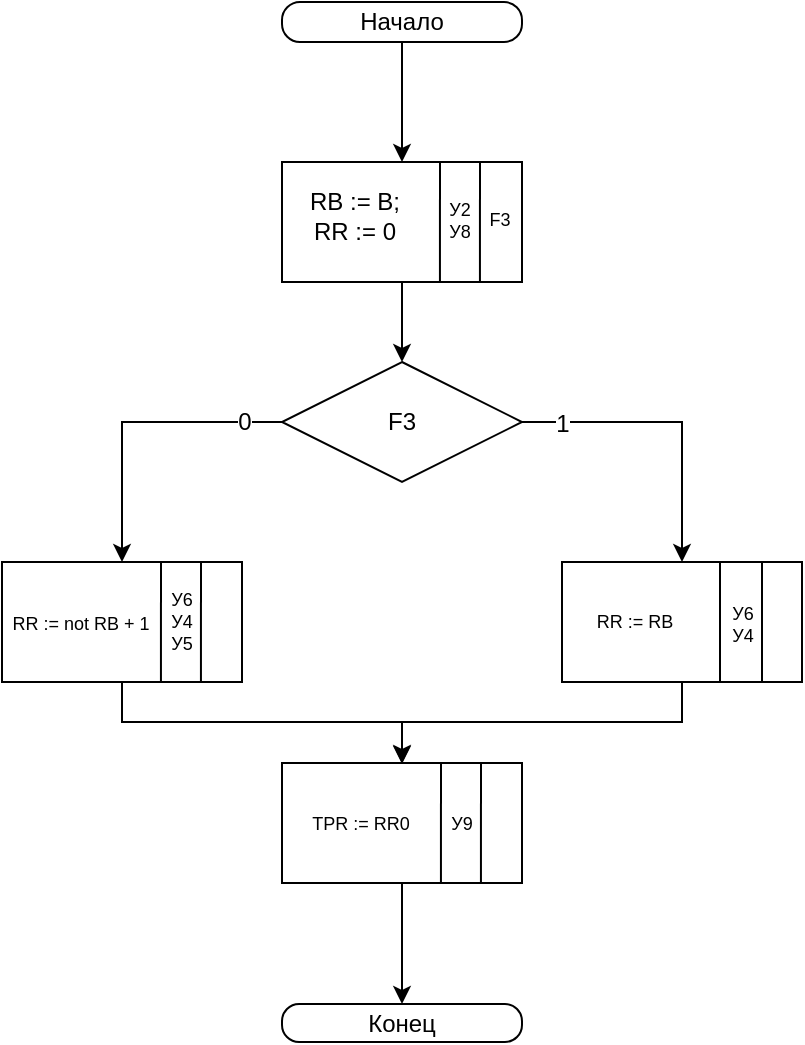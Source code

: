 <mxfile version="12.4.2" type="device" pages="1"><diagram id="ino8X07yagJUm5cUdguc" name="Page-1"><mxGraphModel dx="1024" dy="592" grid="1" gridSize="10" guides="1" tooltips="1" connect="1" arrows="1" fold="1" page="1" pageScale="1" pageWidth="827" pageHeight="1169" math="0" shadow="0"><root><mxCell id="0"/><mxCell id="1" parent="0"/><mxCell id="_YIfg3i4x5maGK3U4gLa-12" style="edgeStyle=orthogonalEdgeStyle;rounded=0;orthogonalLoop=1;jettySize=auto;html=1;exitX=0.5;exitY=1;exitDx=0;exitDy=0;entryX=0.5;entryY=0;entryDx=0;entryDy=0;" parent="1" source="_YIfg3i4x5maGK3U4gLa-1" target="_YIfg3i4x5maGK3U4gLa-3" edge="1"><mxGeometry relative="1" as="geometry"/></mxCell><mxCell id="_YIfg3i4x5maGK3U4gLa-1" value="Начало" style="rounded=1;whiteSpace=wrap;html=1;imageHeight=24;arcSize=45;" parent="1" vertex="1"><mxGeometry x="360" y="90" width="120" height="20" as="geometry"/></mxCell><mxCell id="_YIfg3i4x5maGK3U4gLa-2" value="Конец" style="rounded=1;whiteSpace=wrap;html=1;arcSize=45;" parent="1" vertex="1"><mxGeometry x="360" y="591" width="120" height="19" as="geometry"/></mxCell><mxCell id="_YIfg3i4x5maGK3U4gLa-11" style="edgeStyle=orthogonalEdgeStyle;rounded=0;orthogonalLoop=1;jettySize=auto;html=1;exitX=0.5;exitY=1;exitDx=0;exitDy=0;entryX=0.5;entryY=0;entryDx=0;entryDy=0;" parent="1" source="_YIfg3i4x5maGK3U4gLa-3" target="_YIfg3i4x5maGK3U4gLa-9" edge="1"><mxGeometry relative="1" as="geometry"/></mxCell><mxCell id="_YIfg3i4x5maGK3U4gLa-3" value="" style="rounded=0;whiteSpace=wrap;html=1;" parent="1" vertex="1"><mxGeometry x="360" y="170" width="120" height="60" as="geometry"/></mxCell><mxCell id="_YIfg3i4x5maGK3U4gLa-4" value="" style="endArrow=none;html=1;exitX=0.583;exitY=1;exitDx=0;exitDy=0;exitPerimeter=0;" parent="1" edge="1"><mxGeometry width="50" height="50" relative="1" as="geometry"><mxPoint x="438.96" y="230" as="sourcePoint"/><mxPoint x="439" y="170" as="targetPoint"/></mxGeometry></mxCell><mxCell id="_YIfg3i4x5maGK3U4gLa-5" value="" style="endArrow=none;html=1;exitX=0.583;exitY=1;exitDx=0;exitDy=0;exitPerimeter=0;" parent="1" edge="1"><mxGeometry width="50" height="50" relative="1" as="geometry"><mxPoint x="458.96" y="230" as="sourcePoint"/><mxPoint x="459" y="170" as="targetPoint"/></mxGeometry></mxCell><mxCell id="_YIfg3i4x5maGK3U4gLa-6" value="RB := B;&lt;br&gt;RR := 0" style="text;html=1;strokeColor=none;fillColor=none;align=center;verticalAlign=middle;whiteSpace=wrap;rounded=0;" parent="1" vertex="1"><mxGeometry x="360" y="173" width="73" height="48" as="geometry"/></mxCell><mxCell id="_YIfg3i4x5maGK3U4gLa-7" value="У2&lt;br&gt;&lt;div&gt;У8&lt;/div&gt;" style="text;html=1;strokeColor=none;fillColor=none;align=center;verticalAlign=middle;whiteSpace=wrap;rounded=0;fontSize=9;" parent="1" vertex="1"><mxGeometry x="444" y="189" width="10" height="20" as="geometry"/></mxCell><mxCell id="_YIfg3i4x5maGK3U4gLa-8" value="F3" style="text;html=1;strokeColor=none;fillColor=none;align=center;verticalAlign=middle;whiteSpace=wrap;rounded=0;fontSize=9;" parent="1" vertex="1"><mxGeometry x="464" y="189" width="10" height="20" as="geometry"/></mxCell><mxCell id="_YIfg3i4x5maGK3U4gLa-14" style="edgeStyle=orthogonalEdgeStyle;rounded=0;orthogonalLoop=1;jettySize=auto;html=1;exitX=0;exitY=0.5;exitDx=0;exitDy=0;entryX=0.5;entryY=0;entryDx=0;entryDy=0;" parent="1" source="_YIfg3i4x5maGK3U4gLa-9" target="_YIfg3i4x5maGK3U4gLa-24" edge="1"><mxGeometry relative="1" as="geometry"><Array as="points"><mxPoint x="280" y="300"/></Array><mxPoint x="420" y="370" as="targetPoint"/></mxGeometry></mxCell><mxCell id="_YIfg3i4x5maGK3U4gLa-36" value="0" style="text;html=1;align=center;verticalAlign=middle;resizable=0;points=[];;labelBackgroundColor=#ffffff;" parent="_YIfg3i4x5maGK3U4gLa-14" vertex="1" connectable="0"><mxGeometry x="-0.512" y="1" relative="1" as="geometry"><mxPoint x="17" y="-1" as="offset"/></mxGeometry></mxCell><mxCell id="_YIfg3i4x5maGK3U4gLa-22" style="edgeStyle=orthogonalEdgeStyle;rounded=0;orthogonalLoop=1;jettySize=auto;html=1;exitX=1;exitY=0.5;exitDx=0;exitDy=0;jumpSize=6;entryX=0.5;entryY=0;entryDx=0;entryDy=0;" parent="1" source="_YIfg3i4x5maGK3U4gLa-9" target="_YIfg3i4x5maGK3U4gLa-17" edge="1"><mxGeometry relative="1" as="geometry"><Array as="points"><mxPoint x="560" y="300"/></Array><mxPoint x="580" y="420" as="targetPoint"/></mxGeometry></mxCell><mxCell id="_YIfg3i4x5maGK3U4gLa-35" value="1" style="text;html=1;align=center;verticalAlign=middle;resizable=0;points=[];;labelBackgroundColor=#ffffff;" parent="_YIfg3i4x5maGK3U4gLa-22" vertex="1" connectable="0"><mxGeometry x="0.15" relative="1" as="geometry"><mxPoint x="-60" y="-6" as="offset"/></mxGeometry></mxCell><mxCell id="_YIfg3i4x5maGK3U4gLa-9" value="F3" style="rhombus;whiteSpace=wrap;html=1;" parent="1" vertex="1"><mxGeometry x="360" y="270" width="120" height="60" as="geometry"/></mxCell><mxCell id="mm2yy1tvn-SzPlEQDEvn-9" style="edgeStyle=orthogonalEdgeStyle;rounded=0;orthogonalLoop=1;jettySize=auto;html=1;entryX=0.5;entryY=0;entryDx=0;entryDy=0;fontSize=11;" parent="1" source="_YIfg3i4x5maGK3U4gLa-17" target="mm2yy1tvn-SzPlEQDEvn-2" edge="1"><mxGeometry relative="1" as="geometry"><Array as="points"><mxPoint x="560" y="450"/><mxPoint x="420" y="450"/></Array></mxGeometry></mxCell><mxCell id="_YIfg3i4x5maGK3U4gLa-17" value="" style="rounded=0;whiteSpace=wrap;html=1;" parent="1" vertex="1"><mxGeometry x="500" y="370" width="120" height="60" as="geometry"/></mxCell><mxCell id="_YIfg3i4x5maGK3U4gLa-18" value="" style="endArrow=none;html=1;" parent="1" edge="1"><mxGeometry width="50" height="50" relative="1" as="geometry"><mxPoint x="579" y="370" as="sourcePoint"/><mxPoint x="579" y="430" as="targetPoint"/></mxGeometry></mxCell><mxCell id="_YIfg3i4x5maGK3U4gLa-19" value="" style="endArrow=none;html=1;" parent="1" edge="1"><mxGeometry width="50" height="50" relative="1" as="geometry"><mxPoint x="600" y="430" as="sourcePoint"/><mxPoint x="600" y="370" as="targetPoint"/></mxGeometry></mxCell><mxCell id="_YIfg3i4x5maGK3U4gLa-21" value="У6&lt;br&gt;У4" style="text;html=1;strokeColor=none;fillColor=none;align=center;verticalAlign=middle;whiteSpace=wrap;rounded=0;fontSize=9;" parent="1" vertex="1"><mxGeometry x="583" y="390.5" width="15" height="20" as="geometry"/></mxCell><mxCell id="mm2yy1tvn-SzPlEQDEvn-10" style="edgeStyle=orthogonalEdgeStyle;rounded=0;orthogonalLoop=1;jettySize=auto;html=1;fontSize=11;" parent="1" source="_YIfg3i4x5maGK3U4gLa-24" edge="1"><mxGeometry relative="1" as="geometry"><mxPoint x="420" y="471" as="targetPoint"/><Array as="points"><mxPoint x="280" y="450"/><mxPoint x="420" y="450"/></Array></mxGeometry></mxCell><mxCell id="_YIfg3i4x5maGK3U4gLa-24" value="" style="rounded=0;whiteSpace=wrap;html=1;" parent="1" vertex="1"><mxGeometry x="220" y="370" width="120" height="60" as="geometry"/></mxCell><mxCell id="_YIfg3i4x5maGK3U4gLa-25" value="" style="endArrow=none;html=1;exitX=0.583;exitY=1;exitDx=0;exitDy=0;exitPerimeter=0;" parent="1" edge="1"><mxGeometry width="50" height="50" relative="1" as="geometry"><mxPoint x="299.46" y="430" as="sourcePoint"/><mxPoint x="299.5" y="370" as="targetPoint"/></mxGeometry></mxCell><mxCell id="_YIfg3i4x5maGK3U4gLa-26" value="" style="endArrow=none;html=1;exitX=0.583;exitY=1;exitDx=0;exitDy=0;exitPerimeter=0;" parent="1" edge="1"><mxGeometry width="50" height="50" relative="1" as="geometry"><mxPoint x="319.46" y="430" as="sourcePoint"/><mxPoint x="319.5" y="370" as="targetPoint"/></mxGeometry></mxCell><mxCell id="_YIfg3i4x5maGK3U4gLa-27" value="RR := not RB + 1" style="text;html=1;strokeColor=none;fillColor=none;align=center;verticalAlign=middle;whiteSpace=wrap;rounded=0;fontSize=9;" parent="1" vertex="1"><mxGeometry x="223" y="378" width="73" height="45" as="geometry"/></mxCell><mxCell id="_YIfg3i4x5maGK3U4gLa-28" value="У6&lt;br&gt;У4&lt;br&gt;У5" style="text;html=1;strokeColor=none;fillColor=none;align=center;verticalAlign=middle;whiteSpace=wrap;rounded=0;fontSize=9;" parent="1" vertex="1"><mxGeometry x="305" y="390" width="10" height="20" as="geometry"/></mxCell><mxCell id="mm2yy1tvn-SzPlEQDEvn-11" style="edgeStyle=orthogonalEdgeStyle;rounded=0;orthogonalLoop=1;jettySize=auto;html=1;entryX=0.5;entryY=0;entryDx=0;entryDy=0;fontSize=11;" parent="1" source="mm2yy1tvn-SzPlEQDEvn-2" target="_YIfg3i4x5maGK3U4gLa-2" edge="1"><mxGeometry relative="1" as="geometry"/></mxCell><mxCell id="mm2yy1tvn-SzPlEQDEvn-2" value="" style="rounded=0;whiteSpace=wrap;html=1;" parent="1" vertex="1"><mxGeometry x="360" y="470.5" width="120" height="60" as="geometry"/></mxCell><mxCell id="mm2yy1tvn-SzPlEQDEvn-3" value="" style="endArrow=none;html=1;exitX=0.583;exitY=1;exitDx=0;exitDy=0;exitPerimeter=0;" parent="1" edge="1"><mxGeometry width="50" height="50" relative="1" as="geometry"><mxPoint x="439.46" y="530.5" as="sourcePoint"/><mxPoint x="439.5" y="470.5" as="targetPoint"/></mxGeometry></mxCell><mxCell id="mm2yy1tvn-SzPlEQDEvn-4" value="" style="endArrow=none;html=1;exitX=0.583;exitY=1;exitDx=0;exitDy=0;exitPerimeter=0;" parent="1" edge="1"><mxGeometry width="50" height="50" relative="1" as="geometry"><mxPoint x="459.46" y="530.5" as="sourcePoint"/><mxPoint x="459.5" y="470.5" as="targetPoint"/></mxGeometry></mxCell><mxCell id="mm2yy1tvn-SzPlEQDEvn-5" value="TPR := RR0" style="text;html=1;strokeColor=none;fillColor=none;align=center;verticalAlign=middle;whiteSpace=wrap;rounded=0;fontSize=9;" parent="1" vertex="1"><mxGeometry x="363" y="478.5" width="73" height="45" as="geometry"/></mxCell><mxCell id="mm2yy1tvn-SzPlEQDEvn-6" value="У9" style="text;html=1;strokeColor=none;fillColor=none;align=center;verticalAlign=middle;whiteSpace=wrap;rounded=0;fontSize=9;" parent="1" vertex="1"><mxGeometry x="445" y="490.5" width="10" height="20" as="geometry"/></mxCell><mxCell id="_YIfg3i4x5maGK3U4gLa-20" value="RR := RB" style="text;html=1;strokeColor=none;fillColor=none;align=center;verticalAlign=middle;whiteSpace=wrap;rounded=0;fontSize=9;" parent="1" vertex="1"><mxGeometry x="500" y="377.5" width="73" height="45" as="geometry"/></mxCell></root></mxGraphModel></diagram></mxfile>